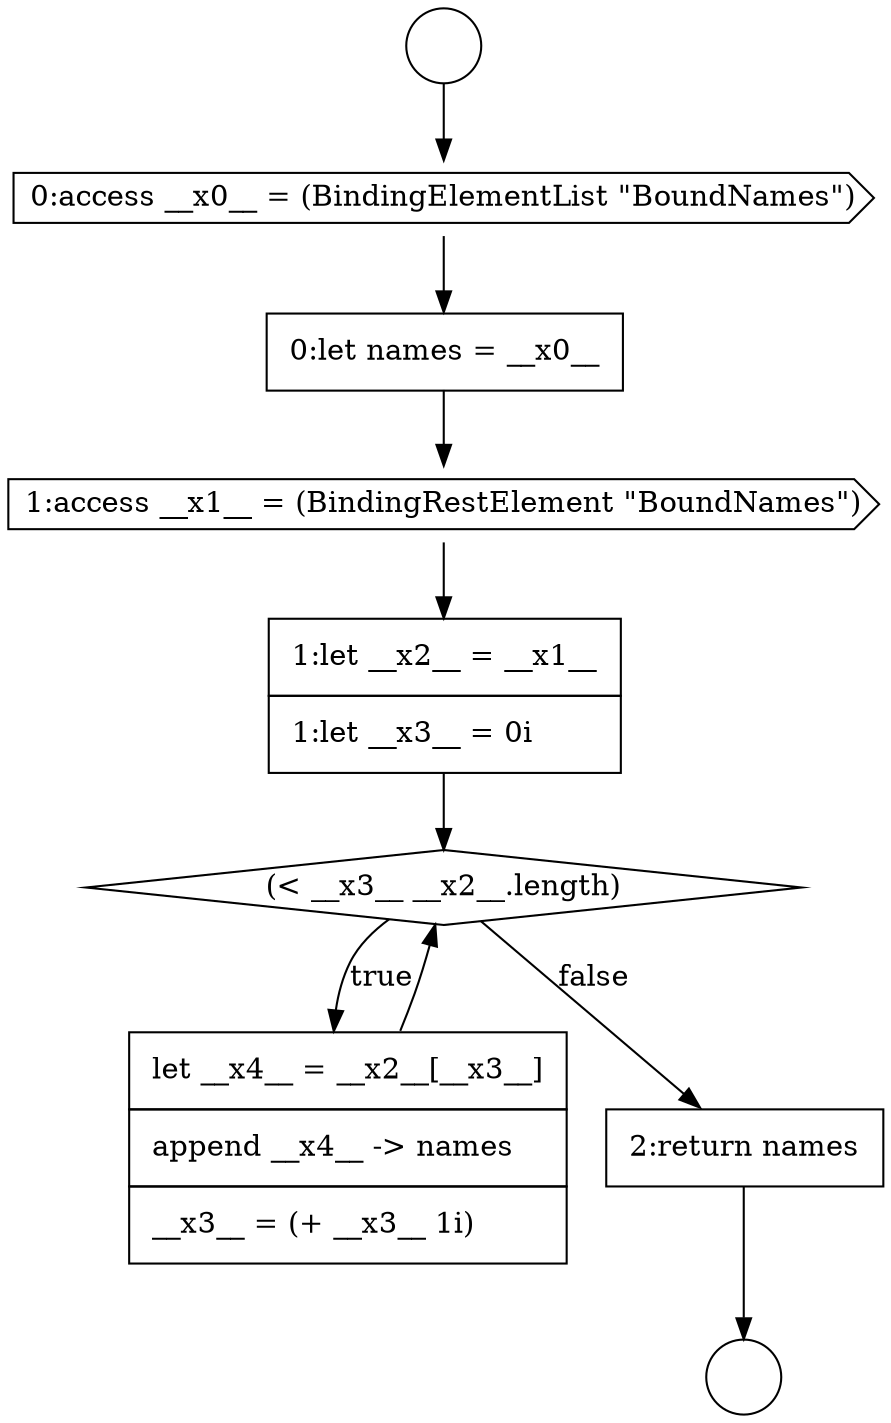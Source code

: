 digraph {
  node5713 [shape=cds, label=<<font color="black">1:access __x1__ = (BindingRestElement &quot;BoundNames&quot;)</font>> color="black" fillcolor="white" style=filled]
  node5712 [shape=none, margin=0, label=<<font color="black">
    <table border="0" cellborder="1" cellspacing="0" cellpadding="10">
      <tr><td align="left">0:let names = __x0__</td></tr>
    </table>
  </font>> color="black" fillcolor="white" style=filled]
  node5714 [shape=none, margin=0, label=<<font color="black">
    <table border="0" cellborder="1" cellspacing="0" cellpadding="10">
      <tr><td align="left">1:let __x2__ = __x1__</td></tr>
      <tr><td align="left">1:let __x3__ = 0i</td></tr>
    </table>
  </font>> color="black" fillcolor="white" style=filled]
  node5711 [shape=cds, label=<<font color="black">0:access __x0__ = (BindingElementList &quot;BoundNames&quot;)</font>> color="black" fillcolor="white" style=filled]
  node5715 [shape=diamond, label=<<font color="black">(&lt; __x3__ __x2__.length)</font>> color="black" fillcolor="white" style=filled]
  node5710 [shape=circle label=" " color="black" fillcolor="white" style=filled]
  node5716 [shape=none, margin=0, label=<<font color="black">
    <table border="0" cellborder="1" cellspacing="0" cellpadding="10">
      <tr><td align="left">let __x4__ = __x2__[__x3__]</td></tr>
      <tr><td align="left">append __x4__ -&gt; names</td></tr>
      <tr><td align="left">__x3__ = (+ __x3__ 1i)</td></tr>
    </table>
  </font>> color="black" fillcolor="white" style=filled]
  node5717 [shape=none, margin=0, label=<<font color="black">
    <table border="0" cellborder="1" cellspacing="0" cellpadding="10">
      <tr><td align="left">2:return names</td></tr>
    </table>
  </font>> color="black" fillcolor="white" style=filled]
  node5709 [shape=circle label=" " color="black" fillcolor="white" style=filled]
  node5709 -> node5711 [ color="black"]
  node5713 -> node5714 [ color="black"]
  node5714 -> node5715 [ color="black"]
  node5711 -> node5712 [ color="black"]
  node5715 -> node5716 [label=<<font color="black">true</font>> color="black"]
  node5715 -> node5717 [label=<<font color="black">false</font>> color="black"]
  node5717 -> node5710 [ color="black"]
  node5716 -> node5715 [ color="black"]
  node5712 -> node5713 [ color="black"]
}
